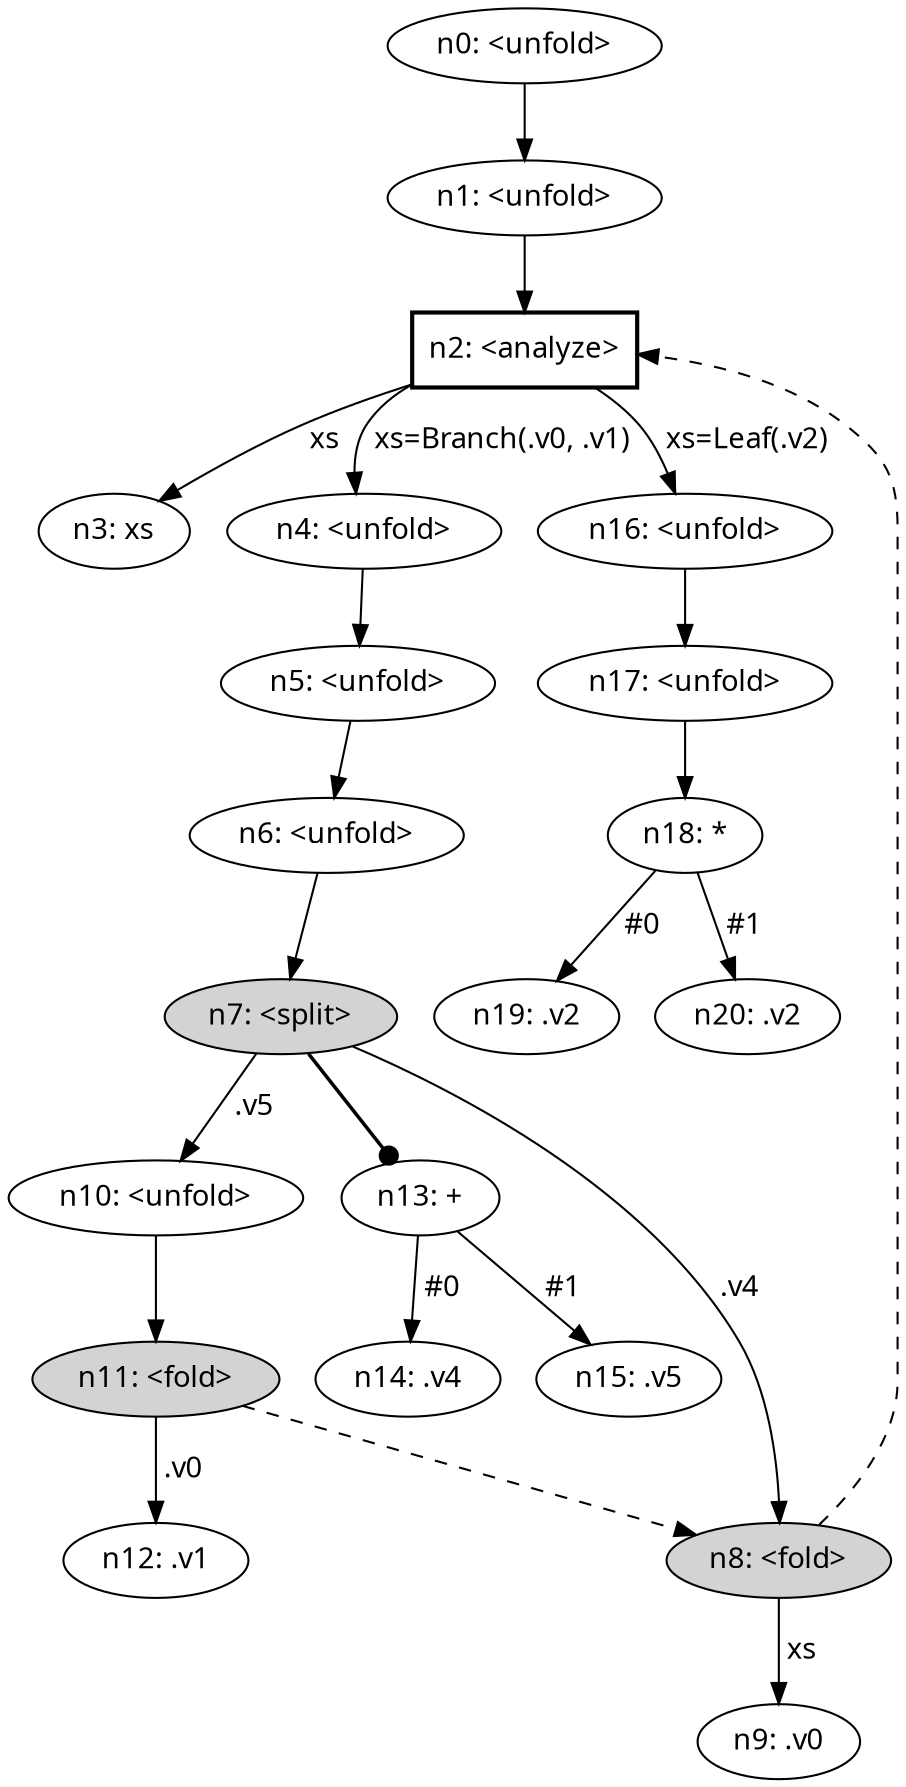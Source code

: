 digraph {
    node [fontname="bold helvetica"];
    edge [fontname="bold helvetica"];
    n0 [label="n0: <unfold>"];
    n1 [label="n1: <unfold>"];
    n0 -> n1;
    n2 [label="n2: <analyze>"] [shape=box style=bold];
    n1 -> n2;
    n3 [label="n3: xs"];
    n2 -> n3 [label=" xs "];
    n4 [label="n4: <unfold>"];
    n2 -> n4 [label=" xs=Branch(.v0, .v1) "];
    n5 [label="n5: <unfold>"];
    n4 -> n5;
    n6 [label="n6: <unfold>"];
    n5 -> n6;
    n7 [label="n7: <split>"] [style=filled];
    n6 -> n7;
    n8 [label="n8: <fold>"] [style=filled];
    n7 -> n8 [label=" .v4 "];
    n8 -> n2 [style=dashed];
    n9 [label="n9: .v0"];
    n8 -> n9 [label=" xs "];
    n10 [label="n10: <unfold>"];
    n7 -> n10 [label=" .v5 "];
    n11 [label="n11: <fold>"] [style=filled];
    n10 -> n11;
    n11 -> n8 [style=dashed];
    n12 [label="n12: .v1"];
    n11 -> n12 [label=" .v0 "];
    n13 [label="n13: +"];
    n7 -> n13 [penwidth=1.7 arrowhead=dot];
    n14 [label="n14: .v4"];
    n13 -> n14 [label=" #0 "];
    n15 [label="n15: .v5"];
    n13 -> n15 [label=" #1 "];
    n16 [label="n16: <unfold>"];
    n2 -> n16 [label=" xs=Leaf(.v2) "];
    n17 [label="n17: <unfold>"];
    n16 -> n17;
    n18 [label="n18: *"];
    n17 -> n18;
    n19 [label="n19: .v2"];
    n18 -> n19 [label=" #0 "];
    n20 [label="n20: .v2"];
    n18 -> n20 [label=" #1 "];
}
